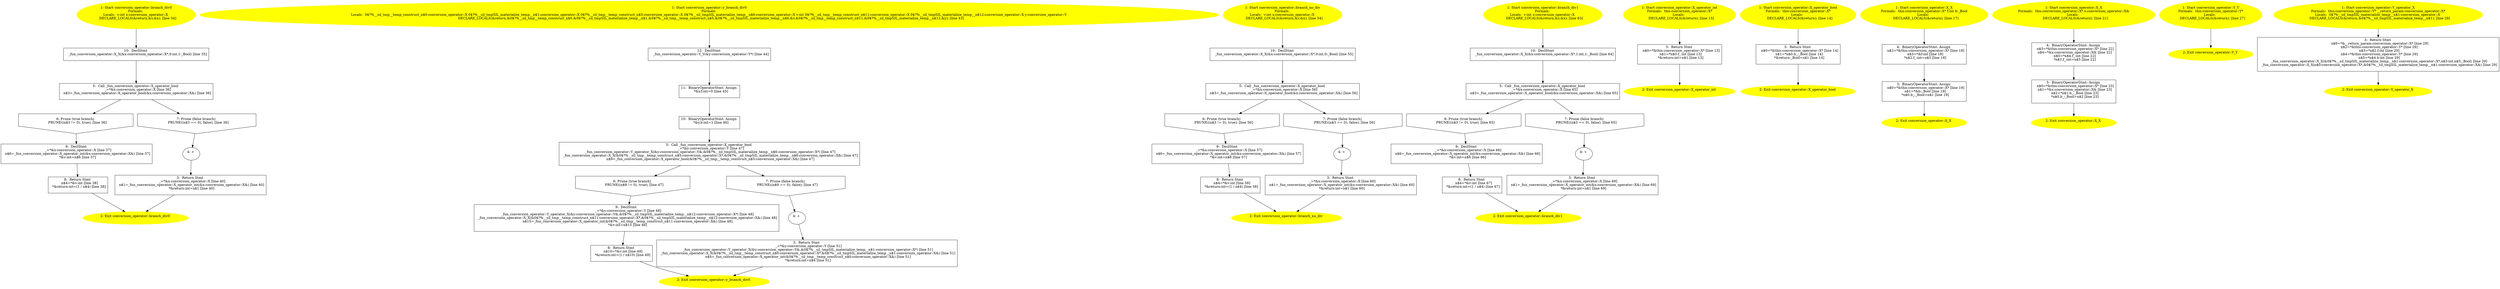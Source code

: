 /* @generated */
digraph iCFG {
"branch_div0#conversion_operator#_ZN19conversion_operator11branch_div0Ev.7ac2fbad786f1d6a619b754c3edb7bda_1" [label="1: Start conversion_operator::branch_div0\nFormals: \nLocals:  v:int x:conversion_operator::X \n   DECLARE_LOCALS(&return,&v,&x); [line 34]\n " color=yellow style=filled]
	

	 "branch_div0#conversion_operator#_ZN19conversion_operator11branch_div0Ev.7ac2fbad786f1d6a619b754c3edb7bda_1" -> "branch_div0#conversion_operator#_ZN19conversion_operator11branch_div0Ev.7ac2fbad786f1d6a619b754c3edb7bda_10" ;
"branch_div0#conversion_operator#_ZN19conversion_operator11branch_div0Ev.7ac2fbad786f1d6a619b754c3edb7bda_2" [label="2: Exit conversion_operator::branch_div0 \n  " color=yellow style=filled]
	

"branch_div0#conversion_operator#_ZN19conversion_operator11branch_div0Ev.7ac2fbad786f1d6a619b754c3edb7bda_3" [label="3:  Return Stmt \n   _=*&x:conversion_operator::X [line 40]\n  n$1=_fun_conversion_operator::X_operator_int(&x:conversion_operator::X&) [line 40]\n  *&return:int=n$1 [line 40]\n " shape="box"]
	

	 "branch_div0#conversion_operator#_ZN19conversion_operator11branch_div0Ev.7ac2fbad786f1d6a619b754c3edb7bda_3" -> "branch_div0#conversion_operator#_ZN19conversion_operator11branch_div0Ev.7ac2fbad786f1d6a619b754c3edb7bda_2" ;
"branch_div0#conversion_operator#_ZN19conversion_operator11branch_div0Ev.7ac2fbad786f1d6a619b754c3edb7bda_4" [label="4: + \n  " ]
	

	 "branch_div0#conversion_operator#_ZN19conversion_operator11branch_div0Ev.7ac2fbad786f1d6a619b754c3edb7bda_4" -> "branch_div0#conversion_operator#_ZN19conversion_operator11branch_div0Ev.7ac2fbad786f1d6a619b754c3edb7bda_3" ;
"branch_div0#conversion_operator#_ZN19conversion_operator11branch_div0Ev.7ac2fbad786f1d6a619b754c3edb7bda_5" [label="5:  Call _fun_conversion_operator::X_operator_bool \n   _=*&x:conversion_operator::X [line 36]\n  n$3=_fun_conversion_operator::X_operator_bool(&x:conversion_operator::X&) [line 36]\n " shape="box"]
	

	 "branch_div0#conversion_operator#_ZN19conversion_operator11branch_div0Ev.7ac2fbad786f1d6a619b754c3edb7bda_5" -> "branch_div0#conversion_operator#_ZN19conversion_operator11branch_div0Ev.7ac2fbad786f1d6a619b754c3edb7bda_6" ;
	 "branch_div0#conversion_operator#_ZN19conversion_operator11branch_div0Ev.7ac2fbad786f1d6a619b754c3edb7bda_5" -> "branch_div0#conversion_operator#_ZN19conversion_operator11branch_div0Ev.7ac2fbad786f1d6a619b754c3edb7bda_7" ;
"branch_div0#conversion_operator#_ZN19conversion_operator11branch_div0Ev.7ac2fbad786f1d6a619b754c3edb7bda_6" [label="6: Prune (true branch) \n   PRUNE((n$3 != 0), true); [line 36]\n " shape="invhouse"]
	

	 "branch_div0#conversion_operator#_ZN19conversion_operator11branch_div0Ev.7ac2fbad786f1d6a619b754c3edb7bda_6" -> "branch_div0#conversion_operator#_ZN19conversion_operator11branch_div0Ev.7ac2fbad786f1d6a619b754c3edb7bda_9" ;
"branch_div0#conversion_operator#_ZN19conversion_operator11branch_div0Ev.7ac2fbad786f1d6a619b754c3edb7bda_7" [label="7: Prune (false branch) \n   PRUNE((n$3 == 0), false); [line 36]\n " shape="invhouse"]
	

	 "branch_div0#conversion_operator#_ZN19conversion_operator11branch_div0Ev.7ac2fbad786f1d6a619b754c3edb7bda_7" -> "branch_div0#conversion_operator#_ZN19conversion_operator11branch_div0Ev.7ac2fbad786f1d6a619b754c3edb7bda_4" ;
"branch_div0#conversion_operator#_ZN19conversion_operator11branch_div0Ev.7ac2fbad786f1d6a619b754c3edb7bda_8" [label="8:  Return Stmt \n   n$4=*&v:int [line 38]\n  *&return:int=(1 / n$4) [line 38]\n " shape="box"]
	

	 "branch_div0#conversion_operator#_ZN19conversion_operator11branch_div0Ev.7ac2fbad786f1d6a619b754c3edb7bda_8" -> "branch_div0#conversion_operator#_ZN19conversion_operator11branch_div0Ev.7ac2fbad786f1d6a619b754c3edb7bda_2" ;
"branch_div0#conversion_operator#_ZN19conversion_operator11branch_div0Ev.7ac2fbad786f1d6a619b754c3edb7bda_9" [label="9:  DeclStmt \n   _=*&x:conversion_operator::X [line 37]\n  n$6=_fun_conversion_operator::X_operator_int(&x:conversion_operator::X&) [line 37]\n  *&v:int=n$6 [line 37]\n " shape="box"]
	

	 "branch_div0#conversion_operator#_ZN19conversion_operator11branch_div0Ev.7ac2fbad786f1d6a619b754c3edb7bda_9" -> "branch_div0#conversion_operator#_ZN19conversion_operator11branch_div0Ev.7ac2fbad786f1d6a619b754c3edb7bda_8" ;
"branch_div0#conversion_operator#_ZN19conversion_operator11branch_div0Ev.7ac2fbad786f1d6a619b754c3edb7bda_10" [label="10:  DeclStmt \n   _fun_conversion_operator::X_X(&x:conversion_operator::X*,0:int,1:_Bool) [line 35]\n " shape="box"]
	

	 "branch_div0#conversion_operator#_ZN19conversion_operator11branch_div0Ev.7ac2fbad786f1d6a619b754c3edb7bda_10" -> "branch_div0#conversion_operator#_ZN19conversion_operator11branch_div0Ev.7ac2fbad786f1d6a619b754c3edb7bda_5" ;
"y_branch_div0#conversion_operator#_ZN19conversion_operator13y_branch_div0Ev.55b1d7191b07a83040d3d6f4f6c86612_1" [label="1: Start conversion_operator::y_branch_div0\nFormals: \nLocals:  0$?%__sil_tmp__temp_construct_n$0:conversion_operator::X 0$?%__sil_tmpSIL_materialize_temp__n$1:conversion_operator::X 0$?%__sil_tmp__temp_construct_n$5:conversion_operator::X 0$?%__sil_tmpSIL_materialize_temp__n$6:conversion_operator::X v:int 0$?%__sil_tmp__temp_construct_n$11:conversion_operator::X 0$?%__sil_tmpSIL_materialize_temp__n$12:conversion_operator::X y:conversion_operator::Y \n   DECLARE_LOCALS(&return,&0$?%__sil_tmp__temp_construct_n$0,&0$?%__sil_tmpSIL_materialize_temp__n$1,&0$?%__sil_tmp__temp_construct_n$5,&0$?%__sil_tmpSIL_materialize_temp__n$6,&v,&0$?%__sil_tmp__temp_construct_n$11,&0$?%__sil_tmpSIL_materialize_temp__n$12,&y); [line 43]\n " color=yellow style=filled]
	

	 "y_branch_div0#conversion_operator#_ZN19conversion_operator13y_branch_div0Ev.55b1d7191b07a83040d3d6f4f6c86612_1" -> "y_branch_div0#conversion_operator#_ZN19conversion_operator13y_branch_div0Ev.55b1d7191b07a83040d3d6f4f6c86612_12" ;
"y_branch_div0#conversion_operator#_ZN19conversion_operator13y_branch_div0Ev.55b1d7191b07a83040d3d6f4f6c86612_2" [label="2: Exit conversion_operator::y_branch_div0 \n  " color=yellow style=filled]
	

"y_branch_div0#conversion_operator#_ZN19conversion_operator13y_branch_div0Ev.55b1d7191b07a83040d3d6f4f6c86612_3" [label="3:  Return Stmt \n   _=*&y:conversion_operator::Y [line 51]\n  _fun_conversion_operator::Y_operator_X(&y:conversion_operator::Y&,&0$?%__sil_tmpSIL_materialize_temp__n$1:conversion_operator::X*) [line 51]\n  _fun_conversion_operator::X_X(&0$?%__sil_tmp__temp_construct_n$0:conversion_operator::X*,&0$?%__sil_tmpSIL_materialize_temp__n$1:conversion_operator::X&) [line 51]\n  n$4=_fun_conversion_operator::X_operator_int(&0$?%__sil_tmp__temp_construct_n$0:conversion_operator::X&) [line 51]\n  *&return:int=n$4 [line 51]\n " shape="box"]
	

	 "y_branch_div0#conversion_operator#_ZN19conversion_operator13y_branch_div0Ev.55b1d7191b07a83040d3d6f4f6c86612_3" -> "y_branch_div0#conversion_operator#_ZN19conversion_operator13y_branch_div0Ev.55b1d7191b07a83040d3d6f4f6c86612_2" ;
"y_branch_div0#conversion_operator#_ZN19conversion_operator13y_branch_div0Ev.55b1d7191b07a83040d3d6f4f6c86612_4" [label="4: + \n  " ]
	

	 "y_branch_div0#conversion_operator#_ZN19conversion_operator13y_branch_div0Ev.55b1d7191b07a83040d3d6f4f6c86612_4" -> "y_branch_div0#conversion_operator#_ZN19conversion_operator13y_branch_div0Ev.55b1d7191b07a83040d3d6f4f6c86612_3" ;
"y_branch_div0#conversion_operator#_ZN19conversion_operator13y_branch_div0Ev.55b1d7191b07a83040d3d6f4f6c86612_5" [label="5:  Call _fun_conversion_operator::X_operator_bool \n   _=*&y:conversion_operator::Y [line 47]\n  _fun_conversion_operator::Y_operator_X(&y:conversion_operator::Y&,&0$?%__sil_tmpSIL_materialize_temp__n$6:conversion_operator::X*) [line 47]\n  _fun_conversion_operator::X_X(&0$?%__sil_tmp__temp_construct_n$5:conversion_operator::X*,&0$?%__sil_tmpSIL_materialize_temp__n$6:conversion_operator::X&) [line 47]\n  n$9=_fun_conversion_operator::X_operator_bool(&0$?%__sil_tmp__temp_construct_n$5:conversion_operator::X&) [line 47]\n " shape="box"]
	

	 "y_branch_div0#conversion_operator#_ZN19conversion_operator13y_branch_div0Ev.55b1d7191b07a83040d3d6f4f6c86612_5" -> "y_branch_div0#conversion_operator#_ZN19conversion_operator13y_branch_div0Ev.55b1d7191b07a83040d3d6f4f6c86612_6" ;
	 "y_branch_div0#conversion_operator#_ZN19conversion_operator13y_branch_div0Ev.55b1d7191b07a83040d3d6f4f6c86612_5" -> "y_branch_div0#conversion_operator#_ZN19conversion_operator13y_branch_div0Ev.55b1d7191b07a83040d3d6f4f6c86612_7" ;
"y_branch_div0#conversion_operator#_ZN19conversion_operator13y_branch_div0Ev.55b1d7191b07a83040d3d6f4f6c86612_6" [label="6: Prune (true branch) \n   PRUNE((n$9 != 0), true); [line 47]\n " shape="invhouse"]
	

	 "y_branch_div0#conversion_operator#_ZN19conversion_operator13y_branch_div0Ev.55b1d7191b07a83040d3d6f4f6c86612_6" -> "y_branch_div0#conversion_operator#_ZN19conversion_operator13y_branch_div0Ev.55b1d7191b07a83040d3d6f4f6c86612_9" ;
"y_branch_div0#conversion_operator#_ZN19conversion_operator13y_branch_div0Ev.55b1d7191b07a83040d3d6f4f6c86612_7" [label="7: Prune (false branch) \n   PRUNE((n$9 == 0), false); [line 47]\n " shape="invhouse"]
	

	 "y_branch_div0#conversion_operator#_ZN19conversion_operator13y_branch_div0Ev.55b1d7191b07a83040d3d6f4f6c86612_7" -> "y_branch_div0#conversion_operator#_ZN19conversion_operator13y_branch_div0Ev.55b1d7191b07a83040d3d6f4f6c86612_4" ;
"y_branch_div0#conversion_operator#_ZN19conversion_operator13y_branch_div0Ev.55b1d7191b07a83040d3d6f4f6c86612_8" [label="8:  Return Stmt \n   n$10=*&v:int [line 49]\n  *&return:int=(1 / n$10) [line 49]\n " shape="box"]
	

	 "y_branch_div0#conversion_operator#_ZN19conversion_operator13y_branch_div0Ev.55b1d7191b07a83040d3d6f4f6c86612_8" -> "y_branch_div0#conversion_operator#_ZN19conversion_operator13y_branch_div0Ev.55b1d7191b07a83040d3d6f4f6c86612_2" ;
"y_branch_div0#conversion_operator#_ZN19conversion_operator13y_branch_div0Ev.55b1d7191b07a83040d3d6f4f6c86612_9" [label="9:  DeclStmt \n   _=*&y:conversion_operator::Y [line 48]\n  _fun_conversion_operator::Y_operator_X(&y:conversion_operator::Y&,&0$?%__sil_tmpSIL_materialize_temp__n$12:conversion_operator::X*) [line 48]\n  _fun_conversion_operator::X_X(&0$?%__sil_tmp__temp_construct_n$11:conversion_operator::X*,&0$?%__sil_tmpSIL_materialize_temp__n$12:conversion_operator::X&) [line 48]\n  n$15=_fun_conversion_operator::X_operator_int(&0$?%__sil_tmp__temp_construct_n$11:conversion_operator::X&) [line 48]\n  *&v:int=n$15 [line 48]\n " shape="box"]
	

	 "y_branch_div0#conversion_operator#_ZN19conversion_operator13y_branch_div0Ev.55b1d7191b07a83040d3d6f4f6c86612_9" -> "y_branch_div0#conversion_operator#_ZN19conversion_operator13y_branch_div0Ev.55b1d7191b07a83040d3d6f4f6c86612_8" ;
"y_branch_div0#conversion_operator#_ZN19conversion_operator13y_branch_div0Ev.55b1d7191b07a83040d3d6f4f6c86612_10" [label="10:  BinaryOperatorStmt: Assign \n   *&y.b:int=1 [line 46]\n " shape="box"]
	

	 "y_branch_div0#conversion_operator#_ZN19conversion_operator13y_branch_div0Ev.55b1d7191b07a83040d3d6f4f6c86612_10" -> "y_branch_div0#conversion_operator#_ZN19conversion_operator13y_branch_div0Ev.55b1d7191b07a83040d3d6f4f6c86612_5" ;
"y_branch_div0#conversion_operator#_ZN19conversion_operator13y_branch_div0Ev.55b1d7191b07a83040d3d6f4f6c86612_11" [label="11:  BinaryOperatorStmt: Assign \n   *&y.f:int=0 [line 45]\n " shape="box"]
	

	 "y_branch_div0#conversion_operator#_ZN19conversion_operator13y_branch_div0Ev.55b1d7191b07a83040d3d6f4f6c86612_11" -> "y_branch_div0#conversion_operator#_ZN19conversion_operator13y_branch_div0Ev.55b1d7191b07a83040d3d6f4f6c86612_10" ;
"y_branch_div0#conversion_operator#_ZN19conversion_operator13y_branch_div0Ev.55b1d7191b07a83040d3d6f4f6c86612_12" [label="12:  DeclStmt \n   _fun_conversion_operator::Y_Y(&y:conversion_operator::Y*) [line 44]\n " shape="box"]
	

	 "y_branch_div0#conversion_operator#_ZN19conversion_operator13y_branch_div0Ev.55b1d7191b07a83040d3d6f4f6c86612_12" -> "y_branch_div0#conversion_operator#_ZN19conversion_operator13y_branch_div0Ev.55b1d7191b07a83040d3d6f4f6c86612_11" ;
"branch_no_div#conversion_operator#_ZN19conversion_operator13branch_no_divEv.a0238eac9b6689e30d59d287a7b20301_1" [label="1: Start conversion_operator::branch_no_div\nFormals: \nLocals:  v:int x:conversion_operator::X \n   DECLARE_LOCALS(&return,&v,&x); [line 54]\n " color=yellow style=filled]
	

	 "branch_no_div#conversion_operator#_ZN19conversion_operator13branch_no_divEv.a0238eac9b6689e30d59d287a7b20301_1" -> "branch_no_div#conversion_operator#_ZN19conversion_operator13branch_no_divEv.a0238eac9b6689e30d59d287a7b20301_10" ;
"branch_no_div#conversion_operator#_ZN19conversion_operator13branch_no_divEv.a0238eac9b6689e30d59d287a7b20301_2" [label="2: Exit conversion_operator::branch_no_div \n  " color=yellow style=filled]
	

"branch_no_div#conversion_operator#_ZN19conversion_operator13branch_no_divEv.a0238eac9b6689e30d59d287a7b20301_3" [label="3:  Return Stmt \n   _=*&x:conversion_operator::X [line 60]\n  n$1=_fun_conversion_operator::X_operator_int(&x:conversion_operator::X&) [line 60]\n  *&return:int=n$1 [line 60]\n " shape="box"]
	

	 "branch_no_div#conversion_operator#_ZN19conversion_operator13branch_no_divEv.a0238eac9b6689e30d59d287a7b20301_3" -> "branch_no_div#conversion_operator#_ZN19conversion_operator13branch_no_divEv.a0238eac9b6689e30d59d287a7b20301_2" ;
"branch_no_div#conversion_operator#_ZN19conversion_operator13branch_no_divEv.a0238eac9b6689e30d59d287a7b20301_4" [label="4: + \n  " ]
	

	 "branch_no_div#conversion_operator#_ZN19conversion_operator13branch_no_divEv.a0238eac9b6689e30d59d287a7b20301_4" -> "branch_no_div#conversion_operator#_ZN19conversion_operator13branch_no_divEv.a0238eac9b6689e30d59d287a7b20301_3" ;
"branch_no_div#conversion_operator#_ZN19conversion_operator13branch_no_divEv.a0238eac9b6689e30d59d287a7b20301_5" [label="5:  Call _fun_conversion_operator::X_operator_bool \n   _=*&x:conversion_operator::X [line 56]\n  n$3=_fun_conversion_operator::X_operator_bool(&x:conversion_operator::X&) [line 56]\n " shape="box"]
	

	 "branch_no_div#conversion_operator#_ZN19conversion_operator13branch_no_divEv.a0238eac9b6689e30d59d287a7b20301_5" -> "branch_no_div#conversion_operator#_ZN19conversion_operator13branch_no_divEv.a0238eac9b6689e30d59d287a7b20301_6" ;
	 "branch_no_div#conversion_operator#_ZN19conversion_operator13branch_no_divEv.a0238eac9b6689e30d59d287a7b20301_5" -> "branch_no_div#conversion_operator#_ZN19conversion_operator13branch_no_divEv.a0238eac9b6689e30d59d287a7b20301_7" ;
"branch_no_div#conversion_operator#_ZN19conversion_operator13branch_no_divEv.a0238eac9b6689e30d59d287a7b20301_6" [label="6: Prune (true branch) \n   PRUNE((n$3 != 0), true); [line 56]\n " shape="invhouse"]
	

	 "branch_no_div#conversion_operator#_ZN19conversion_operator13branch_no_divEv.a0238eac9b6689e30d59d287a7b20301_6" -> "branch_no_div#conversion_operator#_ZN19conversion_operator13branch_no_divEv.a0238eac9b6689e30d59d287a7b20301_9" ;
"branch_no_div#conversion_operator#_ZN19conversion_operator13branch_no_divEv.a0238eac9b6689e30d59d287a7b20301_7" [label="7: Prune (false branch) \n   PRUNE((n$3 == 0), false); [line 56]\n " shape="invhouse"]
	

	 "branch_no_div#conversion_operator#_ZN19conversion_operator13branch_no_divEv.a0238eac9b6689e30d59d287a7b20301_7" -> "branch_no_div#conversion_operator#_ZN19conversion_operator13branch_no_divEv.a0238eac9b6689e30d59d287a7b20301_4" ;
"branch_no_div#conversion_operator#_ZN19conversion_operator13branch_no_divEv.a0238eac9b6689e30d59d287a7b20301_8" [label="8:  Return Stmt \n   n$4=*&v:int [line 58]\n  *&return:int=(1 / n$4) [line 58]\n " shape="box"]
	

	 "branch_no_div#conversion_operator#_ZN19conversion_operator13branch_no_divEv.a0238eac9b6689e30d59d287a7b20301_8" -> "branch_no_div#conversion_operator#_ZN19conversion_operator13branch_no_divEv.a0238eac9b6689e30d59d287a7b20301_2" ;
"branch_no_div#conversion_operator#_ZN19conversion_operator13branch_no_divEv.a0238eac9b6689e30d59d287a7b20301_9" [label="9:  DeclStmt \n   _=*&x:conversion_operator::X [line 57]\n  n$6=_fun_conversion_operator::X_operator_int(&x:conversion_operator::X&) [line 57]\n  *&v:int=n$6 [line 57]\n " shape="box"]
	

	 "branch_no_div#conversion_operator#_ZN19conversion_operator13branch_no_divEv.a0238eac9b6689e30d59d287a7b20301_9" -> "branch_no_div#conversion_operator#_ZN19conversion_operator13branch_no_divEv.a0238eac9b6689e30d59d287a7b20301_8" ;
"branch_no_div#conversion_operator#_ZN19conversion_operator13branch_no_divEv.a0238eac9b6689e30d59d287a7b20301_10" [label="10:  DeclStmt \n   _fun_conversion_operator::X_X(&x:conversion_operator::X*,0:int,0:_Bool) [line 55]\n " shape="box"]
	

	 "branch_no_div#conversion_operator#_ZN19conversion_operator13branch_no_divEv.a0238eac9b6689e30d59d287a7b20301_10" -> "branch_no_div#conversion_operator#_ZN19conversion_operator13branch_no_divEv.a0238eac9b6689e30d59d287a7b20301_5" ;
"branch_div1#conversion_operator#_ZN19conversion_operator11branch_div1Ev.c9238a51dfce95d160a10844a88372f4_1" [label="1: Start conversion_operator::branch_div1\nFormals: \nLocals:  v:int x:conversion_operator::X \n   DECLARE_LOCALS(&return,&v,&x); [line 63]\n " color=yellow style=filled]
	

	 "branch_div1#conversion_operator#_ZN19conversion_operator11branch_div1Ev.c9238a51dfce95d160a10844a88372f4_1" -> "branch_div1#conversion_operator#_ZN19conversion_operator11branch_div1Ev.c9238a51dfce95d160a10844a88372f4_10" ;
"branch_div1#conversion_operator#_ZN19conversion_operator11branch_div1Ev.c9238a51dfce95d160a10844a88372f4_2" [label="2: Exit conversion_operator::branch_div1 \n  " color=yellow style=filled]
	

"branch_div1#conversion_operator#_ZN19conversion_operator11branch_div1Ev.c9238a51dfce95d160a10844a88372f4_3" [label="3:  Return Stmt \n   _=*&x:conversion_operator::X [line 69]\n  n$1=_fun_conversion_operator::X_operator_int(&x:conversion_operator::X&) [line 69]\n  *&return:int=n$1 [line 69]\n " shape="box"]
	

	 "branch_div1#conversion_operator#_ZN19conversion_operator11branch_div1Ev.c9238a51dfce95d160a10844a88372f4_3" -> "branch_div1#conversion_operator#_ZN19conversion_operator11branch_div1Ev.c9238a51dfce95d160a10844a88372f4_2" ;
"branch_div1#conversion_operator#_ZN19conversion_operator11branch_div1Ev.c9238a51dfce95d160a10844a88372f4_4" [label="4: + \n  " ]
	

	 "branch_div1#conversion_operator#_ZN19conversion_operator11branch_div1Ev.c9238a51dfce95d160a10844a88372f4_4" -> "branch_div1#conversion_operator#_ZN19conversion_operator11branch_div1Ev.c9238a51dfce95d160a10844a88372f4_3" ;
"branch_div1#conversion_operator#_ZN19conversion_operator11branch_div1Ev.c9238a51dfce95d160a10844a88372f4_5" [label="5:  Call _fun_conversion_operator::X_operator_bool \n   _=*&x:conversion_operator::X [line 65]\n  n$3=_fun_conversion_operator::X_operator_bool(&x:conversion_operator::X&) [line 65]\n " shape="box"]
	

	 "branch_div1#conversion_operator#_ZN19conversion_operator11branch_div1Ev.c9238a51dfce95d160a10844a88372f4_5" -> "branch_div1#conversion_operator#_ZN19conversion_operator11branch_div1Ev.c9238a51dfce95d160a10844a88372f4_6" ;
	 "branch_div1#conversion_operator#_ZN19conversion_operator11branch_div1Ev.c9238a51dfce95d160a10844a88372f4_5" -> "branch_div1#conversion_operator#_ZN19conversion_operator11branch_div1Ev.c9238a51dfce95d160a10844a88372f4_7" ;
"branch_div1#conversion_operator#_ZN19conversion_operator11branch_div1Ev.c9238a51dfce95d160a10844a88372f4_6" [label="6: Prune (true branch) \n   PRUNE((n$3 != 0), true); [line 65]\n " shape="invhouse"]
	

	 "branch_div1#conversion_operator#_ZN19conversion_operator11branch_div1Ev.c9238a51dfce95d160a10844a88372f4_6" -> "branch_div1#conversion_operator#_ZN19conversion_operator11branch_div1Ev.c9238a51dfce95d160a10844a88372f4_9" ;
"branch_div1#conversion_operator#_ZN19conversion_operator11branch_div1Ev.c9238a51dfce95d160a10844a88372f4_7" [label="7: Prune (false branch) \n   PRUNE((n$3 == 0), false); [line 65]\n " shape="invhouse"]
	

	 "branch_div1#conversion_operator#_ZN19conversion_operator11branch_div1Ev.c9238a51dfce95d160a10844a88372f4_7" -> "branch_div1#conversion_operator#_ZN19conversion_operator11branch_div1Ev.c9238a51dfce95d160a10844a88372f4_4" ;
"branch_div1#conversion_operator#_ZN19conversion_operator11branch_div1Ev.c9238a51dfce95d160a10844a88372f4_8" [label="8:  Return Stmt \n   n$4=*&v:int [line 67]\n  *&return:int=(1 / n$4) [line 67]\n " shape="box"]
	

	 "branch_div1#conversion_operator#_ZN19conversion_operator11branch_div1Ev.c9238a51dfce95d160a10844a88372f4_8" -> "branch_div1#conversion_operator#_ZN19conversion_operator11branch_div1Ev.c9238a51dfce95d160a10844a88372f4_2" ;
"branch_div1#conversion_operator#_ZN19conversion_operator11branch_div1Ev.c9238a51dfce95d160a10844a88372f4_9" [label="9:  DeclStmt \n   _=*&x:conversion_operator::X [line 66]\n  n$6=_fun_conversion_operator::X_operator_int(&x:conversion_operator::X&) [line 66]\n  *&v:int=n$6 [line 66]\n " shape="box"]
	

	 "branch_div1#conversion_operator#_ZN19conversion_operator11branch_div1Ev.c9238a51dfce95d160a10844a88372f4_9" -> "branch_div1#conversion_operator#_ZN19conversion_operator11branch_div1Ev.c9238a51dfce95d160a10844a88372f4_8" ;
"branch_div1#conversion_operator#_ZN19conversion_operator11branch_div1Ev.c9238a51dfce95d160a10844a88372f4_10" [label="10:  DeclStmt \n   _fun_conversion_operator::X_X(&x:conversion_operator::X*,1:int,1:_Bool) [line 64]\n " shape="box"]
	

	 "branch_div1#conversion_operator#_ZN19conversion_operator11branch_div1Ev.c9238a51dfce95d160a10844a88372f4_10" -> "branch_div1#conversion_operator#_ZN19conversion_operator11branch_div1Ev.c9238a51dfce95d160a10844a88372f4_5" ;
"operator_int#X#conversion_operator#(_ZN19conversion_operator1XcviEv).3e75fc2665d0e28d0c702d881d63ff81_1" [label="1: Start conversion_operator::X_operator_int\nFormals:  this:conversion_operator::X*\nLocals:  \n   DECLARE_LOCALS(&return); [line 13]\n " color=yellow style=filled]
	

	 "operator_int#X#conversion_operator#(_ZN19conversion_operator1XcviEv).3e75fc2665d0e28d0c702d881d63ff81_1" -> "operator_int#X#conversion_operator#(_ZN19conversion_operator1XcviEv).3e75fc2665d0e28d0c702d881d63ff81_3" ;
"operator_int#X#conversion_operator#(_ZN19conversion_operator1XcviEv).3e75fc2665d0e28d0c702d881d63ff81_2" [label="2: Exit conversion_operator::X_operator_int \n  " color=yellow style=filled]
	

"operator_int#X#conversion_operator#(_ZN19conversion_operator1XcviEv).3e75fc2665d0e28d0c702d881d63ff81_3" [label="3:  Return Stmt \n   n$0=*&this:conversion_operator::X* [line 13]\n  n$1=*n$0.f_:int [line 13]\n  *&return:int=n$1 [line 13]\n " shape="box"]
	

	 "operator_int#X#conversion_operator#(_ZN19conversion_operator1XcviEv).3e75fc2665d0e28d0c702d881d63ff81_3" -> "operator_int#X#conversion_operator#(_ZN19conversion_operator1XcviEv).3e75fc2665d0e28d0c702d881d63ff81_2" ;
"operator_bool#X#conversion_operator#(_ZN19conversion_operator1XcvbEv).3c02d9f0f271b2fff212828a5d610b1f_1" [label="1: Start conversion_operator::X_operator_bool\nFormals:  this:conversion_operator::X*\nLocals:  \n   DECLARE_LOCALS(&return); [line 14]\n " color=yellow style=filled]
	

	 "operator_bool#X#conversion_operator#(_ZN19conversion_operator1XcvbEv).3c02d9f0f271b2fff212828a5d610b1f_1" -> "operator_bool#X#conversion_operator#(_ZN19conversion_operator1XcvbEv).3c02d9f0f271b2fff212828a5d610b1f_3" ;
"operator_bool#X#conversion_operator#(_ZN19conversion_operator1XcvbEv).3c02d9f0f271b2fff212828a5d610b1f_2" [label="2: Exit conversion_operator::X_operator_bool \n  " color=yellow style=filled]
	

"operator_bool#X#conversion_operator#(_ZN19conversion_operator1XcvbEv).3c02d9f0f271b2fff212828a5d610b1f_3" [label="3:  Return Stmt \n   n$0=*&this:conversion_operator::X* [line 14]\n  n$1=*n$0.b_:_Bool [line 14]\n  *&return:_Bool=n$1 [line 14]\n " shape="box"]
	

	 "operator_bool#X#conversion_operator#(_ZN19conversion_operator1XcvbEv).3c02d9f0f271b2fff212828a5d610b1f_3" -> "operator_bool#X#conversion_operator#(_ZN19conversion_operator1XcvbEv).3c02d9f0f271b2fff212828a5d610b1f_2" ;
"X#X#conversion_operator#{_ZN19conversion_operator1XC1Eib}.45ccd31d04e1560320363a95434b2c81_1" [label="1: Start conversion_operator::X_X\nFormals:  this:conversion_operator::X* f:int b:_Bool\nLocals:  \n   DECLARE_LOCALS(&return); [line 17]\n " color=yellow style=filled]
	

	 "X#X#conversion_operator#{_ZN19conversion_operator1XC1Eib}.45ccd31d04e1560320363a95434b2c81_1" -> "X#X#conversion_operator#{_ZN19conversion_operator1XC1Eib}.45ccd31d04e1560320363a95434b2c81_4" ;
"X#X#conversion_operator#{_ZN19conversion_operator1XC1Eib}.45ccd31d04e1560320363a95434b2c81_2" [label="2: Exit conversion_operator::X_X \n  " color=yellow style=filled]
	

"X#X#conversion_operator#{_ZN19conversion_operator1XC1Eib}.45ccd31d04e1560320363a95434b2c81_3" [label="3:  BinaryOperatorStmt: Assign \n   n$0=*&this:conversion_operator::X* [line 19]\n  n$1=*&b:_Bool [line 19]\n  *n$0.b_:_Bool=n$1 [line 19]\n " shape="box"]
	

	 "X#X#conversion_operator#{_ZN19conversion_operator1XC1Eib}.45ccd31d04e1560320363a95434b2c81_3" -> "X#X#conversion_operator#{_ZN19conversion_operator1XC1Eib}.45ccd31d04e1560320363a95434b2c81_2" ;
"X#X#conversion_operator#{_ZN19conversion_operator1XC1Eib}.45ccd31d04e1560320363a95434b2c81_4" [label="4:  BinaryOperatorStmt: Assign \n   n$2=*&this:conversion_operator::X* [line 18]\n  n$3=*&f:int [line 18]\n  *n$2.f_:int=n$3 [line 18]\n " shape="box"]
	

	 "X#X#conversion_operator#{_ZN19conversion_operator1XC1Eib}.45ccd31d04e1560320363a95434b2c81_4" -> "X#X#conversion_operator#{_ZN19conversion_operator1XC1Eib}.45ccd31d04e1560320363a95434b2c81_3" ;
"X#X#conversion_operator#{_ZN19conversion_operator1XC1ERKS0_}.259816979b233abff02bfc66f7e73606_1" [label="1: Start conversion_operator::X_X\nFormals:  this:conversion_operator::X* x:conversion_operator::X&\nLocals:  \n   DECLARE_LOCALS(&return); [line 21]\n " color=yellow style=filled]
	

	 "X#X#conversion_operator#{_ZN19conversion_operator1XC1ERKS0_}.259816979b233abff02bfc66f7e73606_1" -> "X#X#conversion_operator#{_ZN19conversion_operator1XC1ERKS0_}.259816979b233abff02bfc66f7e73606_4" ;
"X#X#conversion_operator#{_ZN19conversion_operator1XC1ERKS0_}.259816979b233abff02bfc66f7e73606_2" [label="2: Exit conversion_operator::X_X \n  " color=yellow style=filled]
	

"X#X#conversion_operator#{_ZN19conversion_operator1XC1ERKS0_}.259816979b233abff02bfc66f7e73606_3" [label="3:  BinaryOperatorStmt: Assign \n   n$0=*&this:conversion_operator::X* [line 23]\n  n$1=*&x:conversion_operator::X& [line 23]\n  n$2=*n$1.b_:_Bool [line 23]\n  *n$0.b_:_Bool=n$2 [line 23]\n " shape="box"]
	

	 "X#X#conversion_operator#{_ZN19conversion_operator1XC1ERKS0_}.259816979b233abff02bfc66f7e73606_3" -> "X#X#conversion_operator#{_ZN19conversion_operator1XC1ERKS0_}.259816979b233abff02bfc66f7e73606_2" ;
"X#X#conversion_operator#{_ZN19conversion_operator1XC1ERKS0_}.259816979b233abff02bfc66f7e73606_4" [label="4:  BinaryOperatorStmt: Assign \n   n$3=*&this:conversion_operator::X* [line 22]\n  n$4=*&x:conversion_operator::X& [line 22]\n  n$5=*n$4.f_:int [line 22]\n  *n$3.f_:int=n$5 [line 22]\n " shape="box"]
	

	 "X#X#conversion_operator#{_ZN19conversion_operator1XC1ERKS0_}.259816979b233abff02bfc66f7e73606_4" -> "X#X#conversion_operator#{_ZN19conversion_operator1XC1ERKS0_}.259816979b233abff02bfc66f7e73606_3" ;
"Y#Y#conversion_operator#{_ZN19conversion_operator1YC1Ev}.d1c722ee040160f0342627c3d0b1796f_1" [label="1: Start conversion_operator::Y_Y\nFormals:  this:conversion_operator::Y*\nLocals:  \n   DECLARE_LOCALS(&return); [line 27]\n " color=yellow style=filled]
	

	 "Y#Y#conversion_operator#{_ZN19conversion_operator1YC1Ev}.d1c722ee040160f0342627c3d0b1796f_1" -> "Y#Y#conversion_operator#{_ZN19conversion_operator1YC1Ev}.d1c722ee040160f0342627c3d0b1796f_2" ;
"Y#Y#conversion_operator#{_ZN19conversion_operator1YC1Ev}.d1c722ee040160f0342627c3d0b1796f_2" [label="2: Exit conversion_operator::Y_Y \n  " color=yellow style=filled]
	

"operator_X#Y#conversion_operator#(_ZN19conversion_operator1YcvNS_1XEEv).d2d7913fa7a62c762900643bf78a8488_1" [label="1: Start conversion_operator::Y_operator_X\nFormals:  this:conversion_operator::Y* __return_param:conversion_operator::X*\nLocals:  0$?%__sil_tmpSIL_materialize_temp__n$1:conversion_operator::X \n   DECLARE_LOCALS(&return,&0$?%__sil_tmpSIL_materialize_temp__n$1); [line 29]\n " color=yellow style=filled]
	

	 "operator_X#Y#conversion_operator#(_ZN19conversion_operator1YcvNS_1XEEv).d2d7913fa7a62c762900643bf78a8488_1" -> "operator_X#Y#conversion_operator#(_ZN19conversion_operator1YcvNS_1XEEv).d2d7913fa7a62c762900643bf78a8488_3" ;
"operator_X#Y#conversion_operator#(_ZN19conversion_operator1YcvNS_1XEEv).d2d7913fa7a62c762900643bf78a8488_2" [label="2: Exit conversion_operator::Y_operator_X \n  " color=yellow style=filled]
	

"operator_X#Y#conversion_operator#(_ZN19conversion_operator1YcvNS_1XEEv).d2d7913fa7a62c762900643bf78a8488_3" [label="3:  Return Stmt \n   n$0=*&__return_param:conversion_operator::X* [line 29]\n  n$2=*&this:conversion_operator::Y* [line 29]\n  n$3=*n$2.f:int [line 29]\n  n$4=*&this:conversion_operator::Y* [line 29]\n  n$5=*n$4.b:int [line 29]\n  _fun_conversion_operator::X_X(&0$?%__sil_tmpSIL_materialize_temp__n$1:conversion_operator::X*,n$3:int,n$5:_Bool) [line 29]\n  _fun_conversion_operator::X_X(n$0:conversion_operator::X*,&0$?%__sil_tmpSIL_materialize_temp__n$1:conversion_operator::X&) [line 29]\n " shape="box"]
	

	 "operator_X#Y#conversion_operator#(_ZN19conversion_operator1YcvNS_1XEEv).d2d7913fa7a62c762900643bf78a8488_3" -> "operator_X#Y#conversion_operator#(_ZN19conversion_operator1YcvNS_1XEEv).d2d7913fa7a62c762900643bf78a8488_2" ;
}
